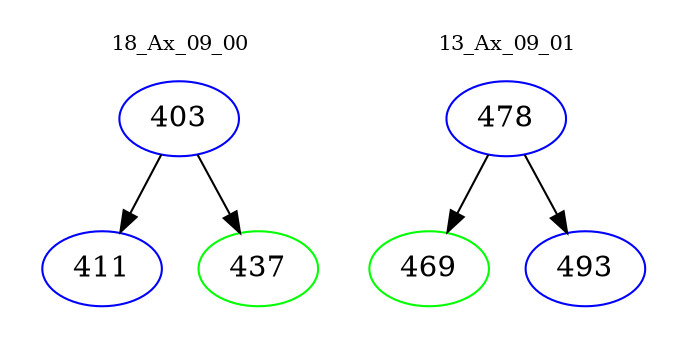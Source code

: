 digraph{
subgraph cluster_0 {
color = white
label = "18_Ax_09_00";
fontsize=10;
T0_403 [label="403", color="blue"]
T0_403 -> T0_411 [color="black"]
T0_411 [label="411", color="blue"]
T0_403 -> T0_437 [color="black"]
T0_437 [label="437", color="green"]
}
subgraph cluster_1 {
color = white
label = "13_Ax_09_01";
fontsize=10;
T1_478 [label="478", color="blue"]
T1_478 -> T1_469 [color="black"]
T1_469 [label="469", color="green"]
T1_478 -> T1_493 [color="black"]
T1_493 [label="493", color="blue"]
}
}
